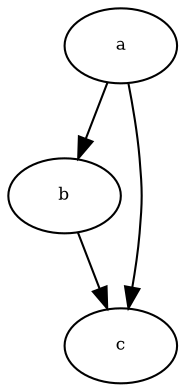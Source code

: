 digraph RGL__DirectedAdjacencyGraph {
    a [
        fontsize = 8,
        label = a
    ]

    b [
        fontsize = 8,
        label = b
    ]

    c [
        fontsize = 8,
        label = c
    ]

    a -> b [
        fontsize = 8
    ]

    a -> c [
        fontsize = 8
    ]

    b -> c [
        fontsize = 8
    ]
}
